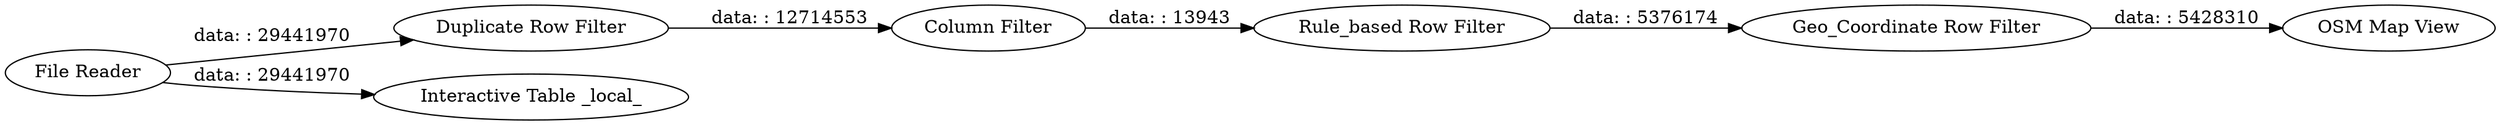 digraph {
	"4765336050734110815_2" [label="File Reader"]
	"4765336050734110815_11" [label="OSM Map View"]
	"4765336050734110815_4" [label="Duplicate Row Filter"]
	"4765336050734110815_10" [label="Geo_Coordinate Row Filter"]
	"4765336050734110815_3" [label="Interactive Table _local_"]
	"4765336050734110815_8" [label="Rule_based Row Filter"]
	"4765336050734110815_14" [label="Column Filter"]
	"4765336050734110815_8" -> "4765336050734110815_10" [label="data: : 5376174"]
	"4765336050734110815_2" -> "4765336050734110815_4" [label="data: : 29441970"]
	"4765336050734110815_2" -> "4765336050734110815_3" [label="data: : 29441970"]
	"4765336050734110815_14" -> "4765336050734110815_8" [label="data: : 13943"]
	"4765336050734110815_4" -> "4765336050734110815_14" [label="data: : 12714553"]
	"4765336050734110815_10" -> "4765336050734110815_11" [label="data: : 5428310"]
	rankdir=LR
}
